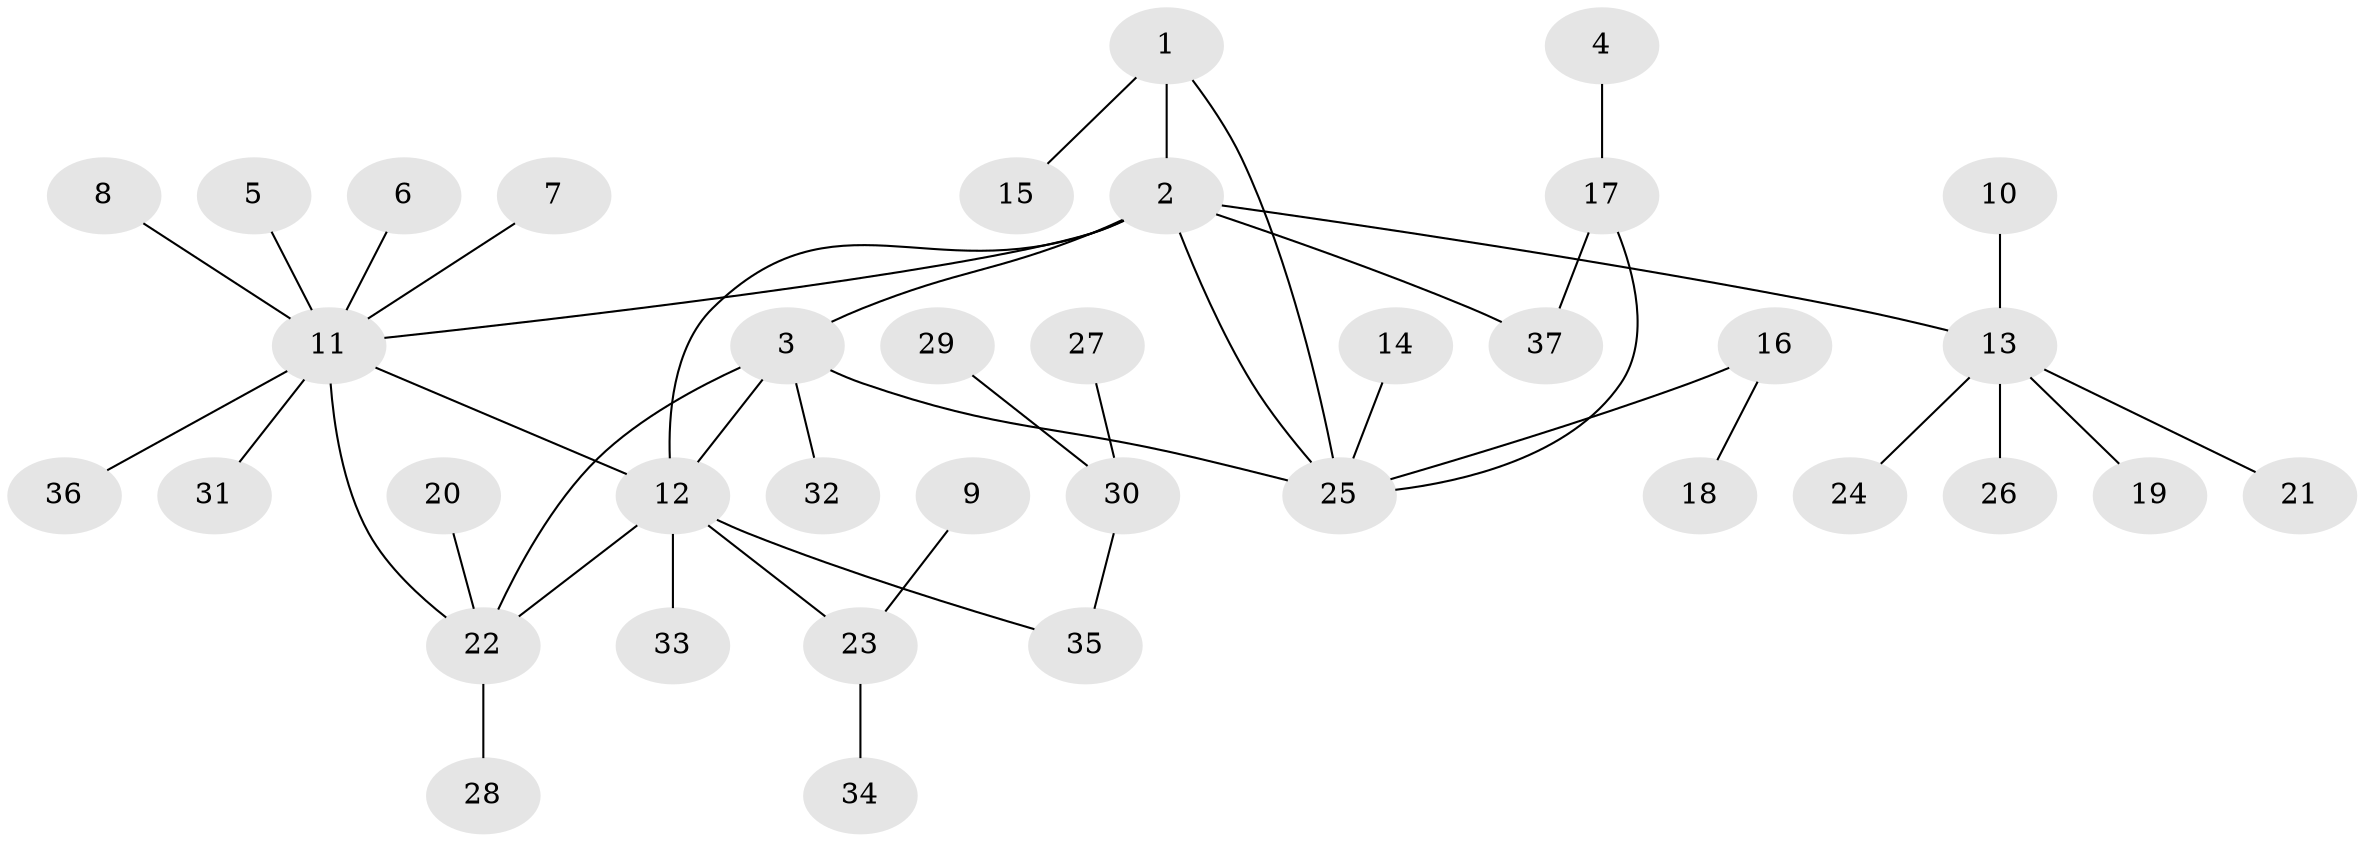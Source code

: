 // original degree distribution, {6: 0.038461538461538464, 3: 0.09615384615384616, 4: 0.057692307692307696, 10: 0.019230769230769232, 7: 0.038461538461538464, 8: 0.019230769230769232, 1: 0.5961538461538461, 2: 0.1346153846153846}
// Generated by graph-tools (version 1.1) at 2025/37/03/04/25 23:37:47]
// undirected, 37 vertices, 43 edges
graph export_dot {
  node [color=gray90,style=filled];
  1;
  2;
  3;
  4;
  5;
  6;
  7;
  8;
  9;
  10;
  11;
  12;
  13;
  14;
  15;
  16;
  17;
  18;
  19;
  20;
  21;
  22;
  23;
  24;
  25;
  26;
  27;
  28;
  29;
  30;
  31;
  32;
  33;
  34;
  35;
  36;
  37;
  1 -- 2 [weight=1.0];
  1 -- 15 [weight=1.0];
  1 -- 25 [weight=1.0];
  2 -- 3 [weight=1.0];
  2 -- 11 [weight=1.0];
  2 -- 12 [weight=1.0];
  2 -- 13 [weight=1.0];
  2 -- 25 [weight=1.0];
  2 -- 37 [weight=1.0];
  3 -- 12 [weight=1.0];
  3 -- 22 [weight=1.0];
  3 -- 25 [weight=1.0];
  3 -- 32 [weight=1.0];
  4 -- 17 [weight=1.0];
  5 -- 11 [weight=1.0];
  6 -- 11 [weight=1.0];
  7 -- 11 [weight=1.0];
  8 -- 11 [weight=1.0];
  9 -- 23 [weight=1.0];
  10 -- 13 [weight=1.0];
  11 -- 12 [weight=1.0];
  11 -- 22 [weight=1.0];
  11 -- 31 [weight=1.0];
  11 -- 36 [weight=1.0];
  12 -- 22 [weight=1.0];
  12 -- 23 [weight=1.0];
  12 -- 33 [weight=1.0];
  12 -- 35 [weight=1.0];
  13 -- 19 [weight=1.0];
  13 -- 21 [weight=1.0];
  13 -- 24 [weight=1.0];
  13 -- 26 [weight=1.0];
  14 -- 25 [weight=1.0];
  16 -- 18 [weight=1.0];
  16 -- 25 [weight=1.0];
  17 -- 25 [weight=1.0];
  17 -- 37 [weight=1.0];
  20 -- 22 [weight=1.0];
  22 -- 28 [weight=1.0];
  23 -- 34 [weight=1.0];
  27 -- 30 [weight=1.0];
  29 -- 30 [weight=1.0];
  30 -- 35 [weight=1.0];
}
